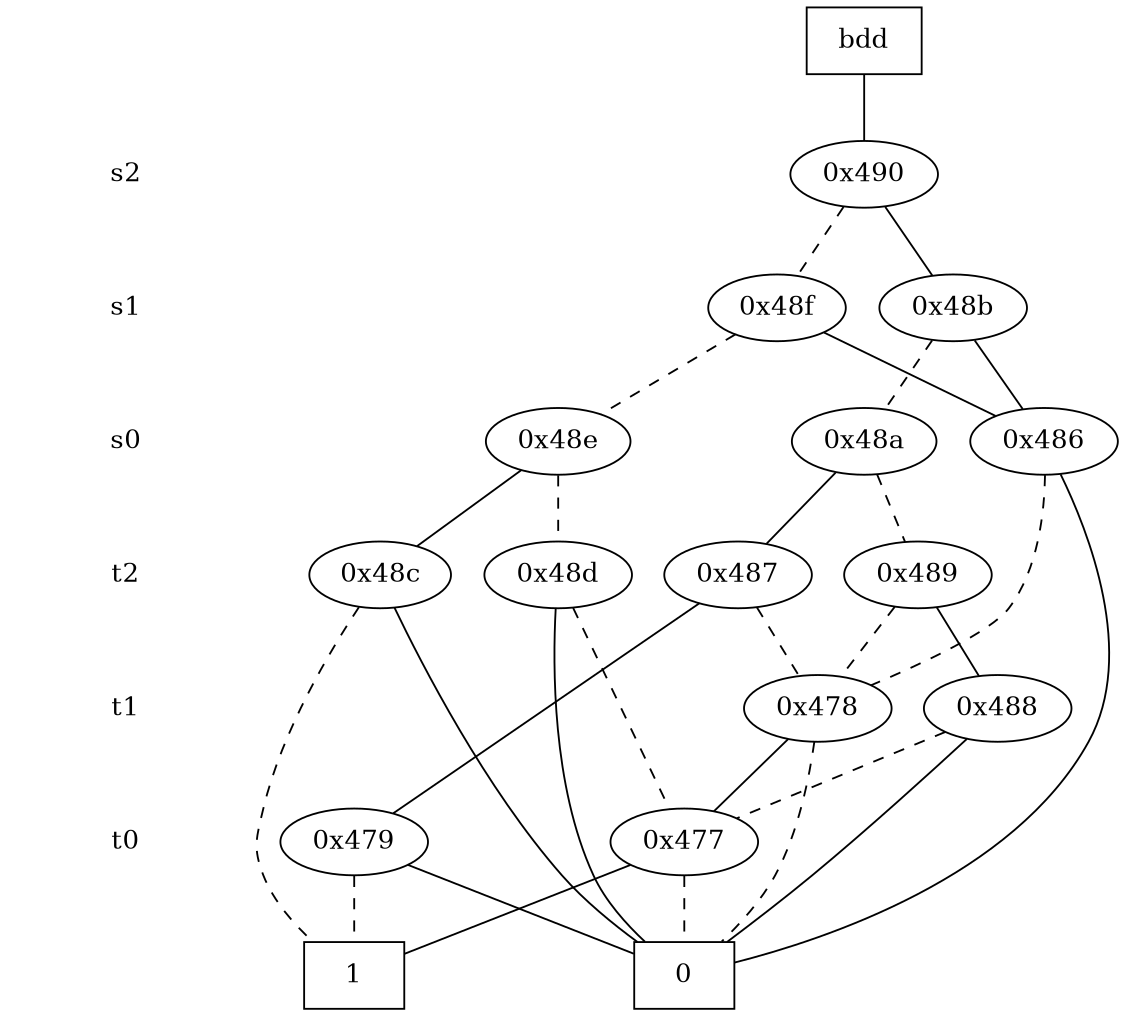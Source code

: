 digraph "DD" {
size = "7.5,10"
center = true;
edge [dir = none];
{ node [shape = plaintext];
  edge [style = invis];
  "CONST NODES" [style = invis];
" s2 " -> " s1 " -> " s0 " -> " t2 " -> " t1 " -> " t0 " -> "CONST NODES"; 
}
{ rank = same; node [shape = box]; edge [style = invis];
"  bdd  "; }
{ rank = same; " s2 ";
"0x490";
}
{ rank = same; " s1 ";
"0x48b";
"0x48f";
}
{ rank = same; " s0 ";
"0x486";
"0x48e";
"0x48a";
}
{ rank = same; " t2 ";
"0x48d";
"0x487";
"0x48c";
"0x489";
}
{ rank = same; " t1 ";
"0x478";
"0x488";
}
{ rank = same; " t0 ";
"0x477";
"0x479";
}
{ rank = same; "CONST NODES";
{ node [shape = box]; "0x411";
"0x410";
}
}
"  bdd  " -> "0x490" [style = solid];
"0x490" -> "0x48b";
"0x490" -> "0x48f" [style = dashed];
"0x48b" -> "0x486";
"0x48b" -> "0x48a" [style = dashed];
"0x48f" -> "0x486";
"0x48f" -> "0x48e" [style = dashed];
"0x486" -> "0x411";
"0x486" -> "0x478" [style = dashed];
"0x48e" -> "0x48c";
"0x48e" -> "0x48d" [style = dashed];
"0x48a" -> "0x487";
"0x48a" -> "0x489" [style = dashed];
"0x48d" -> "0x411";
"0x48d" -> "0x477" [style = dashed];
"0x487" -> "0x479";
"0x487" -> "0x478" [style = dashed];
"0x48c" -> "0x411";
"0x48c" -> "0x410" [style = dashed];
"0x489" -> "0x488";
"0x489" -> "0x478" [style = dashed];
"0x478" -> "0x477";
"0x478" -> "0x411" [style = dashed];
"0x488" -> "0x411";
"0x488" -> "0x477" [style = dashed];
"0x477" -> "0x410";
"0x477" -> "0x411" [style = dashed];
"0x479" -> "0x411";
"0x479" -> "0x410" [style = dashed];
"0x411" [label = "0"];
"0x410" [label = "1"];
}

